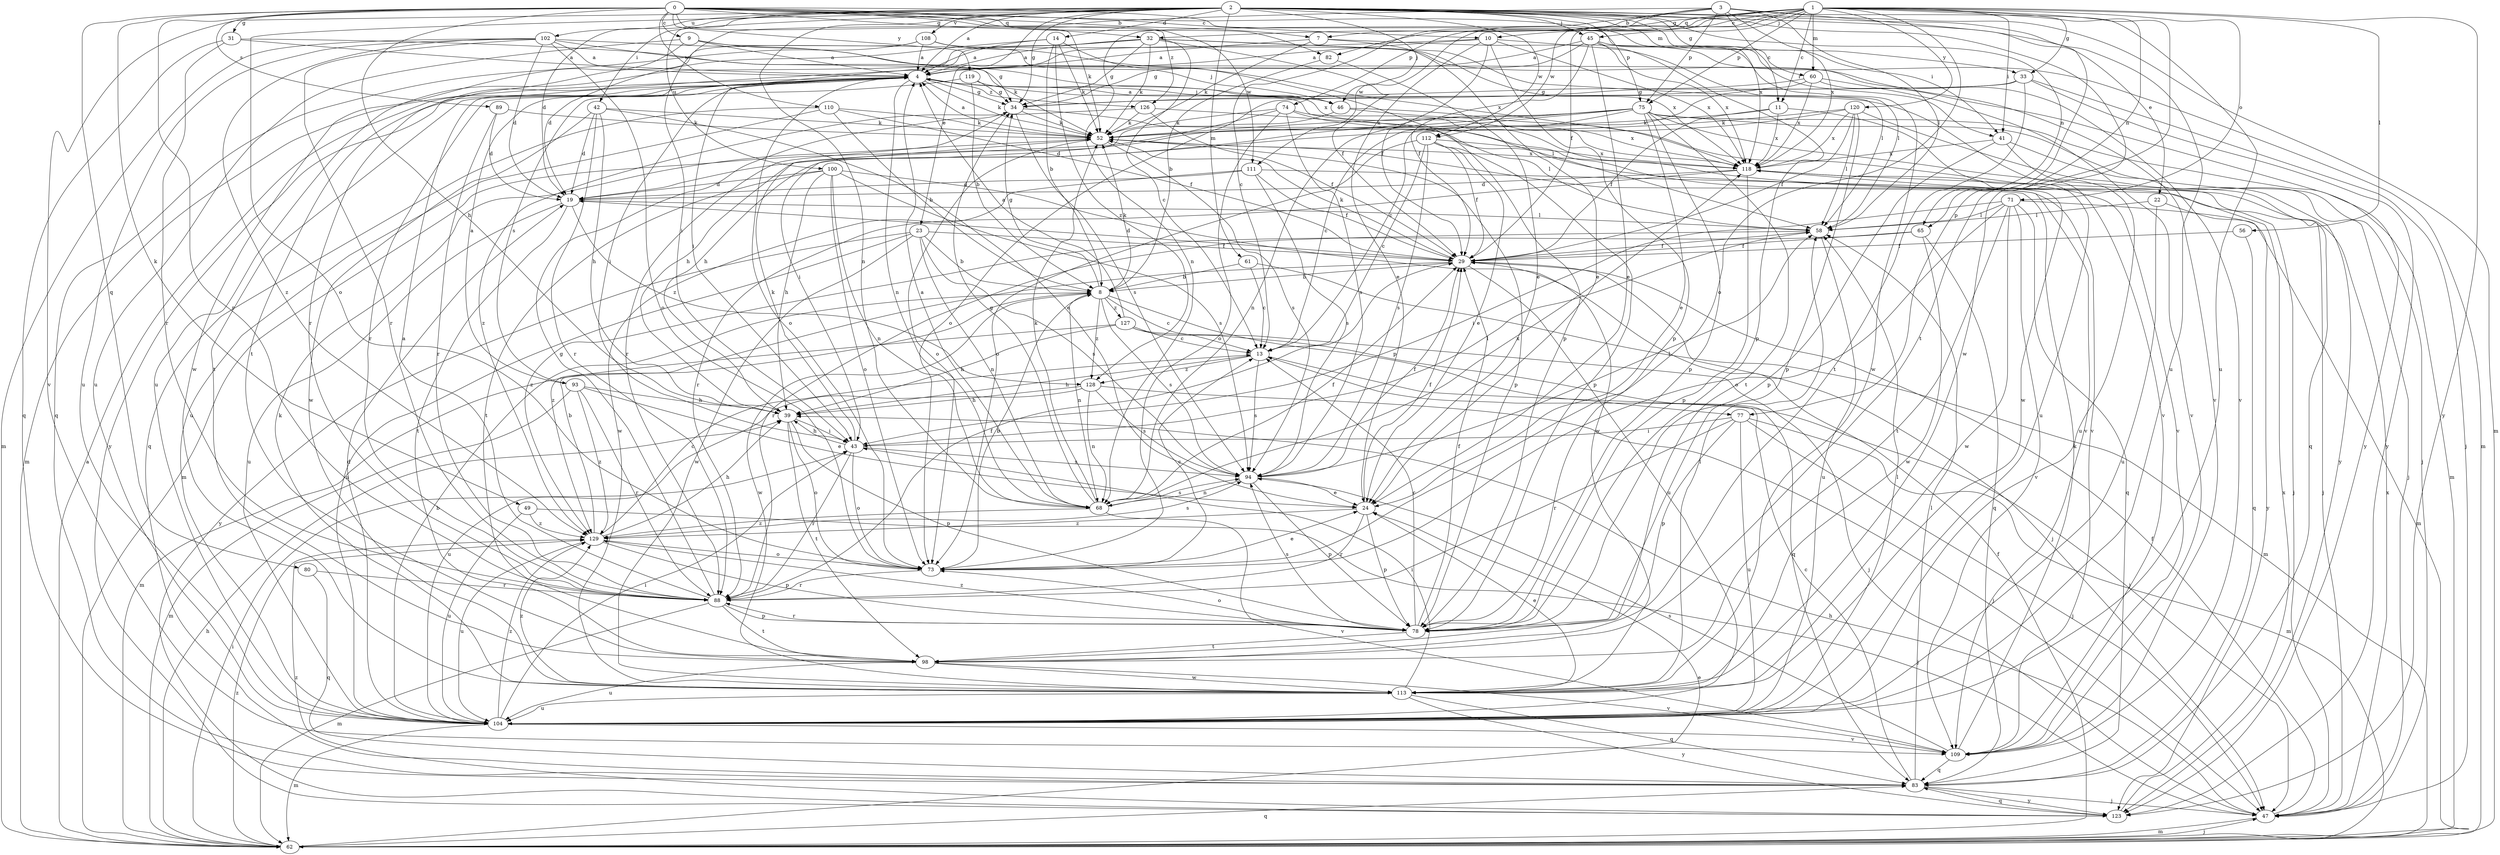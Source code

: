strict digraph  {
0;
1;
2;
3;
4;
7;
8;
9;
10;
11;
13;
14;
19;
22;
23;
24;
29;
31;
32;
33;
34;
39;
41;
42;
43;
45;
46;
47;
49;
52;
56;
58;
60;
61;
62;
65;
68;
71;
73;
74;
75;
77;
78;
80;
82;
83;
88;
89;
93;
94;
98;
100;
102;
104;
108;
109;
110;
111;
112;
113;
118;
119;
120;
123;
126;
127;
128;
129;
0 -> 7  [label=b];
0 -> 9  [label=c];
0 -> 10  [label=c];
0 -> 31  [label=g];
0 -> 32  [label=g];
0 -> 39  [label=h];
0 -> 41  [label=i];
0 -> 49  [label=k];
0 -> 52  [label=k];
0 -> 80  [label=q];
0 -> 82  [label=q];
0 -> 88  [label=r];
0 -> 89  [label=s];
0 -> 110  [label=w];
0 -> 111  [label=w];
0 -> 118  [label=x];
0 -> 119  [label=y];
0 -> 126  [label=z];
1 -> 10  [label=c];
1 -> 11  [label=c];
1 -> 29  [label=f];
1 -> 32  [label=g];
1 -> 33  [label=g];
1 -> 41  [label=i];
1 -> 45  [label=j];
1 -> 56  [label=l];
1 -> 60  [label=m];
1 -> 65  [label=n];
1 -> 71  [label=o];
1 -> 73  [label=o];
1 -> 74  [label=p];
1 -> 75  [label=p];
1 -> 82  [label=q];
1 -> 98  [label=t];
1 -> 111  [label=w];
1 -> 112  [label=w];
1 -> 120  [label=y];
1 -> 123  [label=y];
2 -> 4  [label=a];
2 -> 14  [label=d];
2 -> 19  [label=d];
2 -> 22  [label=e];
2 -> 23  [label=e];
2 -> 33  [label=g];
2 -> 34  [label=g];
2 -> 41  [label=i];
2 -> 42  [label=i];
2 -> 45  [label=j];
2 -> 46  [label=j];
2 -> 60  [label=m];
2 -> 61  [label=m];
2 -> 62  [label=m];
2 -> 65  [label=n];
2 -> 68  [label=n];
2 -> 73  [label=o];
2 -> 75  [label=p];
2 -> 100  [label=u];
2 -> 102  [label=u];
2 -> 104  [label=u];
2 -> 108  [label=v];
2 -> 109  [label=v];
2 -> 112  [label=w];
2 -> 113  [label=w];
3 -> 7  [label=b];
3 -> 11  [label=c];
3 -> 13  [label=c];
3 -> 43  [label=i];
3 -> 58  [label=l];
3 -> 68  [label=n];
3 -> 75  [label=p];
3 -> 77  [label=p];
3 -> 104  [label=u];
3 -> 118  [label=x];
4 -> 34  [label=g];
4 -> 43  [label=i];
4 -> 46  [label=j];
4 -> 52  [label=k];
4 -> 62  [label=m];
4 -> 68  [label=n];
4 -> 73  [label=o];
4 -> 93  [label=s];
4 -> 98  [label=t];
4 -> 109  [label=v];
4 -> 123  [label=y];
4 -> 126  [label=z];
7 -> 4  [label=a];
7 -> 24  [label=e];
7 -> 52  [label=k];
7 -> 62  [label=m];
8 -> 13  [label=c];
8 -> 34  [label=g];
8 -> 52  [label=k];
8 -> 68  [label=n];
8 -> 77  [label=p];
8 -> 94  [label=s];
8 -> 113  [label=w];
8 -> 127  [label=z];
8 -> 128  [label=z];
9 -> 4  [label=a];
9 -> 46  [label=j];
9 -> 104  [label=u];
9 -> 113  [label=w];
9 -> 118  [label=x];
10 -> 4  [label=a];
10 -> 24  [label=e];
10 -> 29  [label=f];
10 -> 58  [label=l];
10 -> 78  [label=p];
10 -> 98  [label=t];
10 -> 118  [label=x];
11 -> 29  [label=f];
11 -> 52  [label=k];
11 -> 104  [label=u];
11 -> 118  [label=x];
13 -> 39  [label=h];
13 -> 47  [label=j];
13 -> 94  [label=s];
13 -> 128  [label=z];
14 -> 4  [label=a];
14 -> 8  [label=b];
14 -> 19  [label=d];
14 -> 52  [label=k];
14 -> 78  [label=p];
14 -> 128  [label=z];
19 -> 58  [label=l];
19 -> 98  [label=t];
19 -> 104  [label=u];
19 -> 128  [label=z];
22 -> 58  [label=l];
22 -> 104  [label=u];
22 -> 123  [label=y];
23 -> 8  [label=b];
23 -> 29  [label=f];
23 -> 68  [label=n];
23 -> 94  [label=s];
23 -> 104  [label=u];
23 -> 113  [label=w];
23 -> 123  [label=y];
24 -> 29  [label=f];
24 -> 78  [label=p];
24 -> 88  [label=r];
24 -> 129  [label=z];
29 -> 8  [label=b];
29 -> 19  [label=d];
29 -> 47  [label=j];
29 -> 52  [label=k];
29 -> 104  [label=u];
29 -> 129  [label=z];
31 -> 4  [label=a];
31 -> 52  [label=k];
31 -> 83  [label=q];
31 -> 88  [label=r];
32 -> 4  [label=a];
32 -> 13  [label=c];
32 -> 29  [label=f];
32 -> 34  [label=g];
32 -> 43  [label=i];
32 -> 52  [label=k];
32 -> 58  [label=l];
32 -> 104  [label=u];
32 -> 118  [label=x];
33 -> 34  [label=g];
33 -> 47  [label=j];
33 -> 73  [label=o];
33 -> 98  [label=t];
33 -> 123  [label=y];
34 -> 52  [label=k];
34 -> 88  [label=r];
34 -> 94  [label=s];
34 -> 109  [label=v];
39 -> 43  [label=i];
39 -> 73  [label=o];
39 -> 78  [label=p];
39 -> 98  [label=t];
41 -> 47  [label=j];
41 -> 78  [label=p];
41 -> 104  [label=u];
41 -> 118  [label=x];
42 -> 19  [label=d];
42 -> 24  [label=e];
42 -> 39  [label=h];
42 -> 52  [label=k];
42 -> 88  [label=r];
42 -> 113  [label=w];
43 -> 39  [label=h];
43 -> 52  [label=k];
43 -> 58  [label=l];
43 -> 73  [label=o];
43 -> 88  [label=r];
43 -> 94  [label=s];
45 -> 4  [label=a];
45 -> 24  [label=e];
45 -> 29  [label=f];
45 -> 34  [label=g];
45 -> 78  [label=p];
45 -> 113  [label=w];
45 -> 118  [label=x];
46 -> 4  [label=a];
46 -> 62  [label=m];
46 -> 109  [label=v];
46 -> 118  [label=x];
47 -> 29  [label=f];
47 -> 39  [label=h];
47 -> 62  [label=m];
47 -> 118  [label=x];
49 -> 47  [label=j];
49 -> 104  [label=u];
49 -> 129  [label=z];
52 -> 4  [label=a];
52 -> 73  [label=o];
52 -> 78  [label=p];
52 -> 94  [label=s];
52 -> 118  [label=x];
56 -> 29  [label=f];
56 -> 83  [label=q];
58 -> 29  [label=f];
58 -> 88  [label=r];
58 -> 104  [label=u];
60 -> 13  [label=c];
60 -> 34  [label=g];
60 -> 109  [label=v];
60 -> 118  [label=x];
60 -> 123  [label=y];
61 -> 8  [label=b];
61 -> 13  [label=c];
61 -> 62  [label=m];
62 -> 4  [label=a];
62 -> 24  [label=e];
62 -> 29  [label=f];
62 -> 39  [label=h];
62 -> 43  [label=i];
62 -> 47  [label=j];
62 -> 83  [label=q];
62 -> 129  [label=z];
65 -> 29  [label=f];
65 -> 83  [label=q];
65 -> 113  [label=w];
65 -> 129  [label=z];
68 -> 4  [label=a];
68 -> 29  [label=f];
68 -> 34  [label=g];
68 -> 52  [label=k];
68 -> 94  [label=s];
68 -> 109  [label=v];
68 -> 118  [label=x];
68 -> 129  [label=z];
71 -> 43  [label=i];
71 -> 58  [label=l];
71 -> 62  [label=m];
71 -> 73  [label=o];
71 -> 83  [label=q];
71 -> 98  [label=t];
71 -> 109  [label=v];
71 -> 113  [label=w];
73 -> 8  [label=b];
73 -> 13  [label=c];
73 -> 24  [label=e];
73 -> 88  [label=r];
74 -> 39  [label=h];
74 -> 52  [label=k];
74 -> 58  [label=l];
74 -> 73  [label=o];
74 -> 94  [label=s];
74 -> 113  [label=w];
75 -> 13  [label=c];
75 -> 19  [label=d];
75 -> 24  [label=e];
75 -> 43  [label=i];
75 -> 47  [label=j];
75 -> 52  [label=k];
75 -> 62  [label=m];
75 -> 68  [label=n];
75 -> 78  [label=p];
75 -> 83  [label=q];
75 -> 98  [label=t];
77 -> 43  [label=i];
77 -> 47  [label=j];
77 -> 62  [label=m];
77 -> 78  [label=p];
77 -> 88  [label=r];
77 -> 104  [label=u];
78 -> 13  [label=c];
78 -> 29  [label=f];
78 -> 73  [label=o];
78 -> 88  [label=r];
78 -> 94  [label=s];
78 -> 98  [label=t];
78 -> 129  [label=z];
80 -> 83  [label=q];
80 -> 88  [label=r];
82 -> 8  [label=b];
82 -> 24  [label=e];
83 -> 13  [label=c];
83 -> 47  [label=j];
83 -> 58  [label=l];
83 -> 123  [label=y];
88 -> 4  [label=a];
88 -> 29  [label=f];
88 -> 34  [label=g];
88 -> 62  [label=m];
88 -> 78  [label=p];
88 -> 98  [label=t];
89 -> 19  [label=d];
89 -> 52  [label=k];
89 -> 88  [label=r];
93 -> 4  [label=a];
93 -> 24  [label=e];
93 -> 39  [label=h];
93 -> 62  [label=m];
93 -> 88  [label=r];
93 -> 129  [label=z];
94 -> 24  [label=e];
94 -> 29  [label=f];
94 -> 58  [label=l];
94 -> 68  [label=n];
94 -> 78  [label=p];
98 -> 104  [label=u];
98 -> 109  [label=v];
98 -> 113  [label=w];
100 -> 19  [label=d];
100 -> 39  [label=h];
100 -> 68  [label=n];
100 -> 73  [label=o];
100 -> 94  [label=s];
100 -> 98  [label=t];
100 -> 113  [label=w];
102 -> 4  [label=a];
102 -> 19  [label=d];
102 -> 34  [label=g];
102 -> 62  [label=m];
102 -> 73  [label=o];
102 -> 88  [label=r];
102 -> 104  [label=u];
102 -> 109  [label=v];
102 -> 129  [label=z];
104 -> 8  [label=b];
104 -> 19  [label=d];
104 -> 43  [label=i];
104 -> 58  [label=l];
104 -> 62  [label=m];
104 -> 109  [label=v];
104 -> 129  [label=z];
108 -> 4  [label=a];
108 -> 83  [label=q];
108 -> 88  [label=r];
108 -> 109  [label=v];
108 -> 118  [label=x];
109 -> 52  [label=k];
109 -> 83  [label=q];
109 -> 94  [label=s];
110 -> 8  [label=b];
110 -> 29  [label=f];
110 -> 52  [label=k];
110 -> 83  [label=q];
110 -> 104  [label=u];
111 -> 19  [label=d];
111 -> 29  [label=f];
111 -> 47  [label=j];
111 -> 94  [label=s];
111 -> 113  [label=w];
112 -> 13  [label=c];
112 -> 24  [label=e];
112 -> 29  [label=f];
112 -> 73  [label=o];
112 -> 78  [label=p];
112 -> 94  [label=s];
112 -> 118  [label=x];
113 -> 24  [label=e];
113 -> 43  [label=i];
113 -> 52  [label=k];
113 -> 58  [label=l];
113 -> 83  [label=q];
113 -> 104  [label=u];
113 -> 123  [label=y];
113 -> 129  [label=z];
118 -> 19  [label=d];
118 -> 47  [label=j];
118 -> 78  [label=p];
118 -> 88  [label=r];
119 -> 8  [label=b];
119 -> 34  [label=g];
119 -> 58  [label=l];
119 -> 88  [label=r];
120 -> 29  [label=f];
120 -> 39  [label=h];
120 -> 52  [label=k];
120 -> 58  [label=l];
120 -> 78  [label=p];
120 -> 118  [label=x];
120 -> 123  [label=y];
123 -> 83  [label=q];
123 -> 118  [label=x];
123 -> 129  [label=z];
126 -> 29  [label=f];
126 -> 52  [label=k];
126 -> 109  [label=v];
126 -> 129  [label=z];
127 -> 4  [label=a];
127 -> 13  [label=c];
127 -> 39  [label=h];
127 -> 47  [label=j];
127 -> 62  [label=m];
127 -> 83  [label=q];
128 -> 39  [label=h];
128 -> 47  [label=j];
128 -> 68  [label=n];
128 -> 94  [label=s];
128 -> 104  [label=u];
129 -> 8  [label=b];
129 -> 13  [label=c];
129 -> 39  [label=h];
129 -> 73  [label=o];
129 -> 78  [label=p];
129 -> 94  [label=s];
129 -> 104  [label=u];
}
